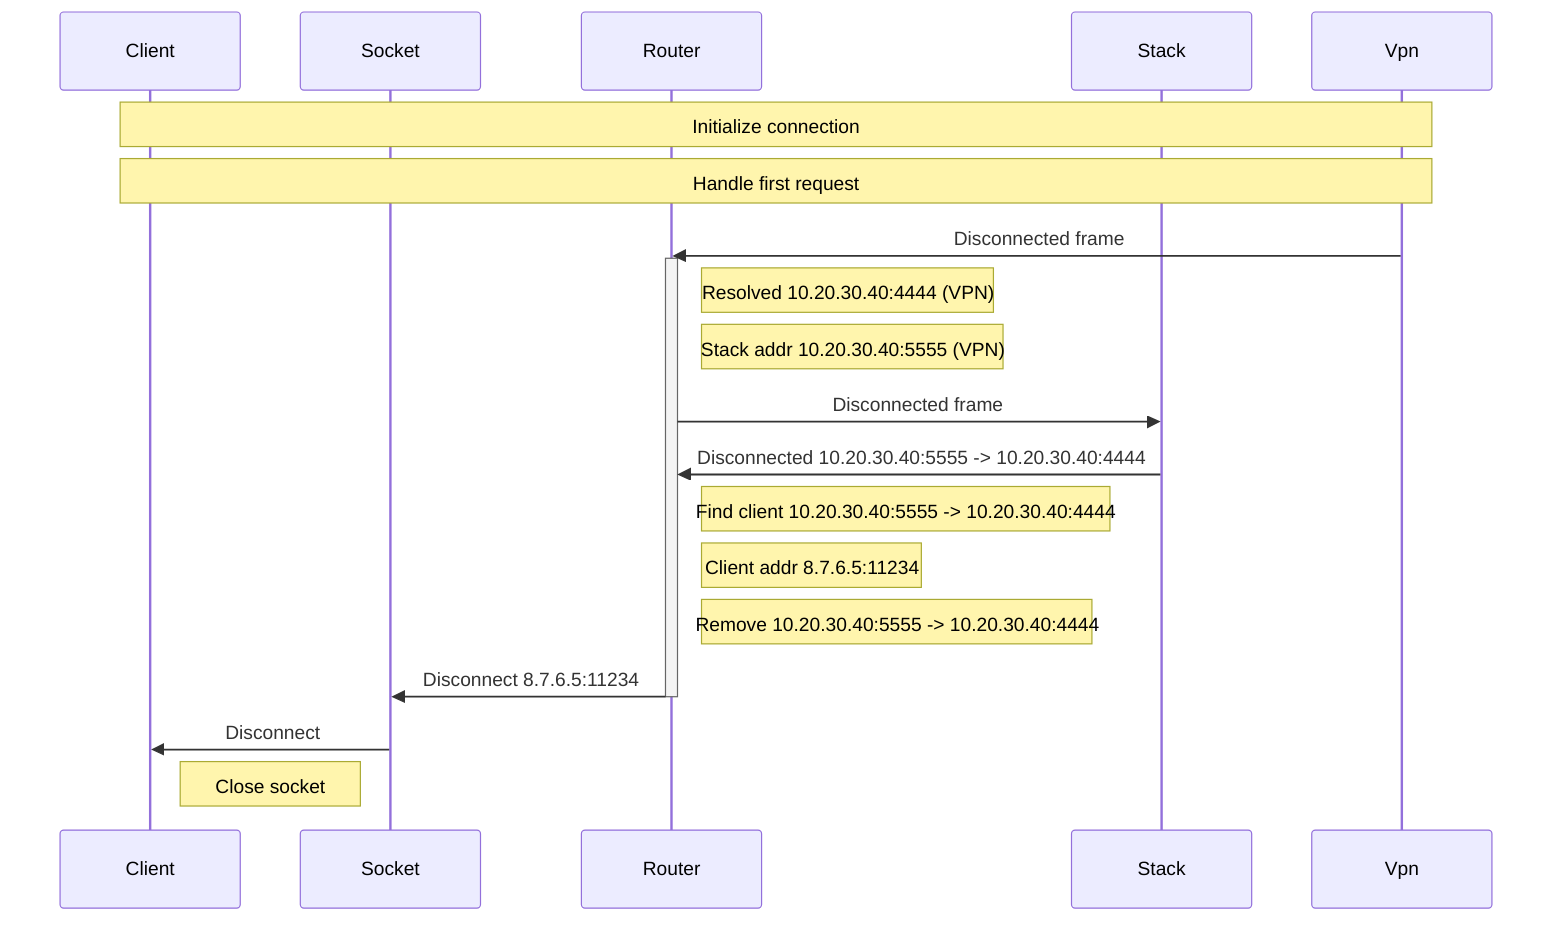 sequenceDiagram
%% @config(./mermaid.json);

    participant Client;
    participant Socket;
    participant Router;
    participant Stack;
    participant Vpn;

    note over Client,Vpn: Initialize connection
    note over Client,Vpn: Handle first request

    Vpn->>Router: Disconnected frame

    activate Router

        note right of Router: Resolved 10.20.30.40:4444 (VPN)
        note right of Router: Stack addr 10.20.30.40:5555 (VPN)

        Router->>Stack: Disconnected frame
        Stack->>Router: Disconnected 10.20.30.40:5555 -> 10.20.30.40:4444

        note right of Router: Find client 10.20.30.40:5555 -> 10.20.30.40:4444
        note right of Router: Client addr 8.7.6.5:11234
        note right of Router: Remove 10.20.30.40:5555 -> 10.20.30.40:4444

        Router->>Socket: Disconnect 8.7.6.5:11234

    deactivate Router

    Socket->>Client: Disconnect

    note left of Socket: Close socket
